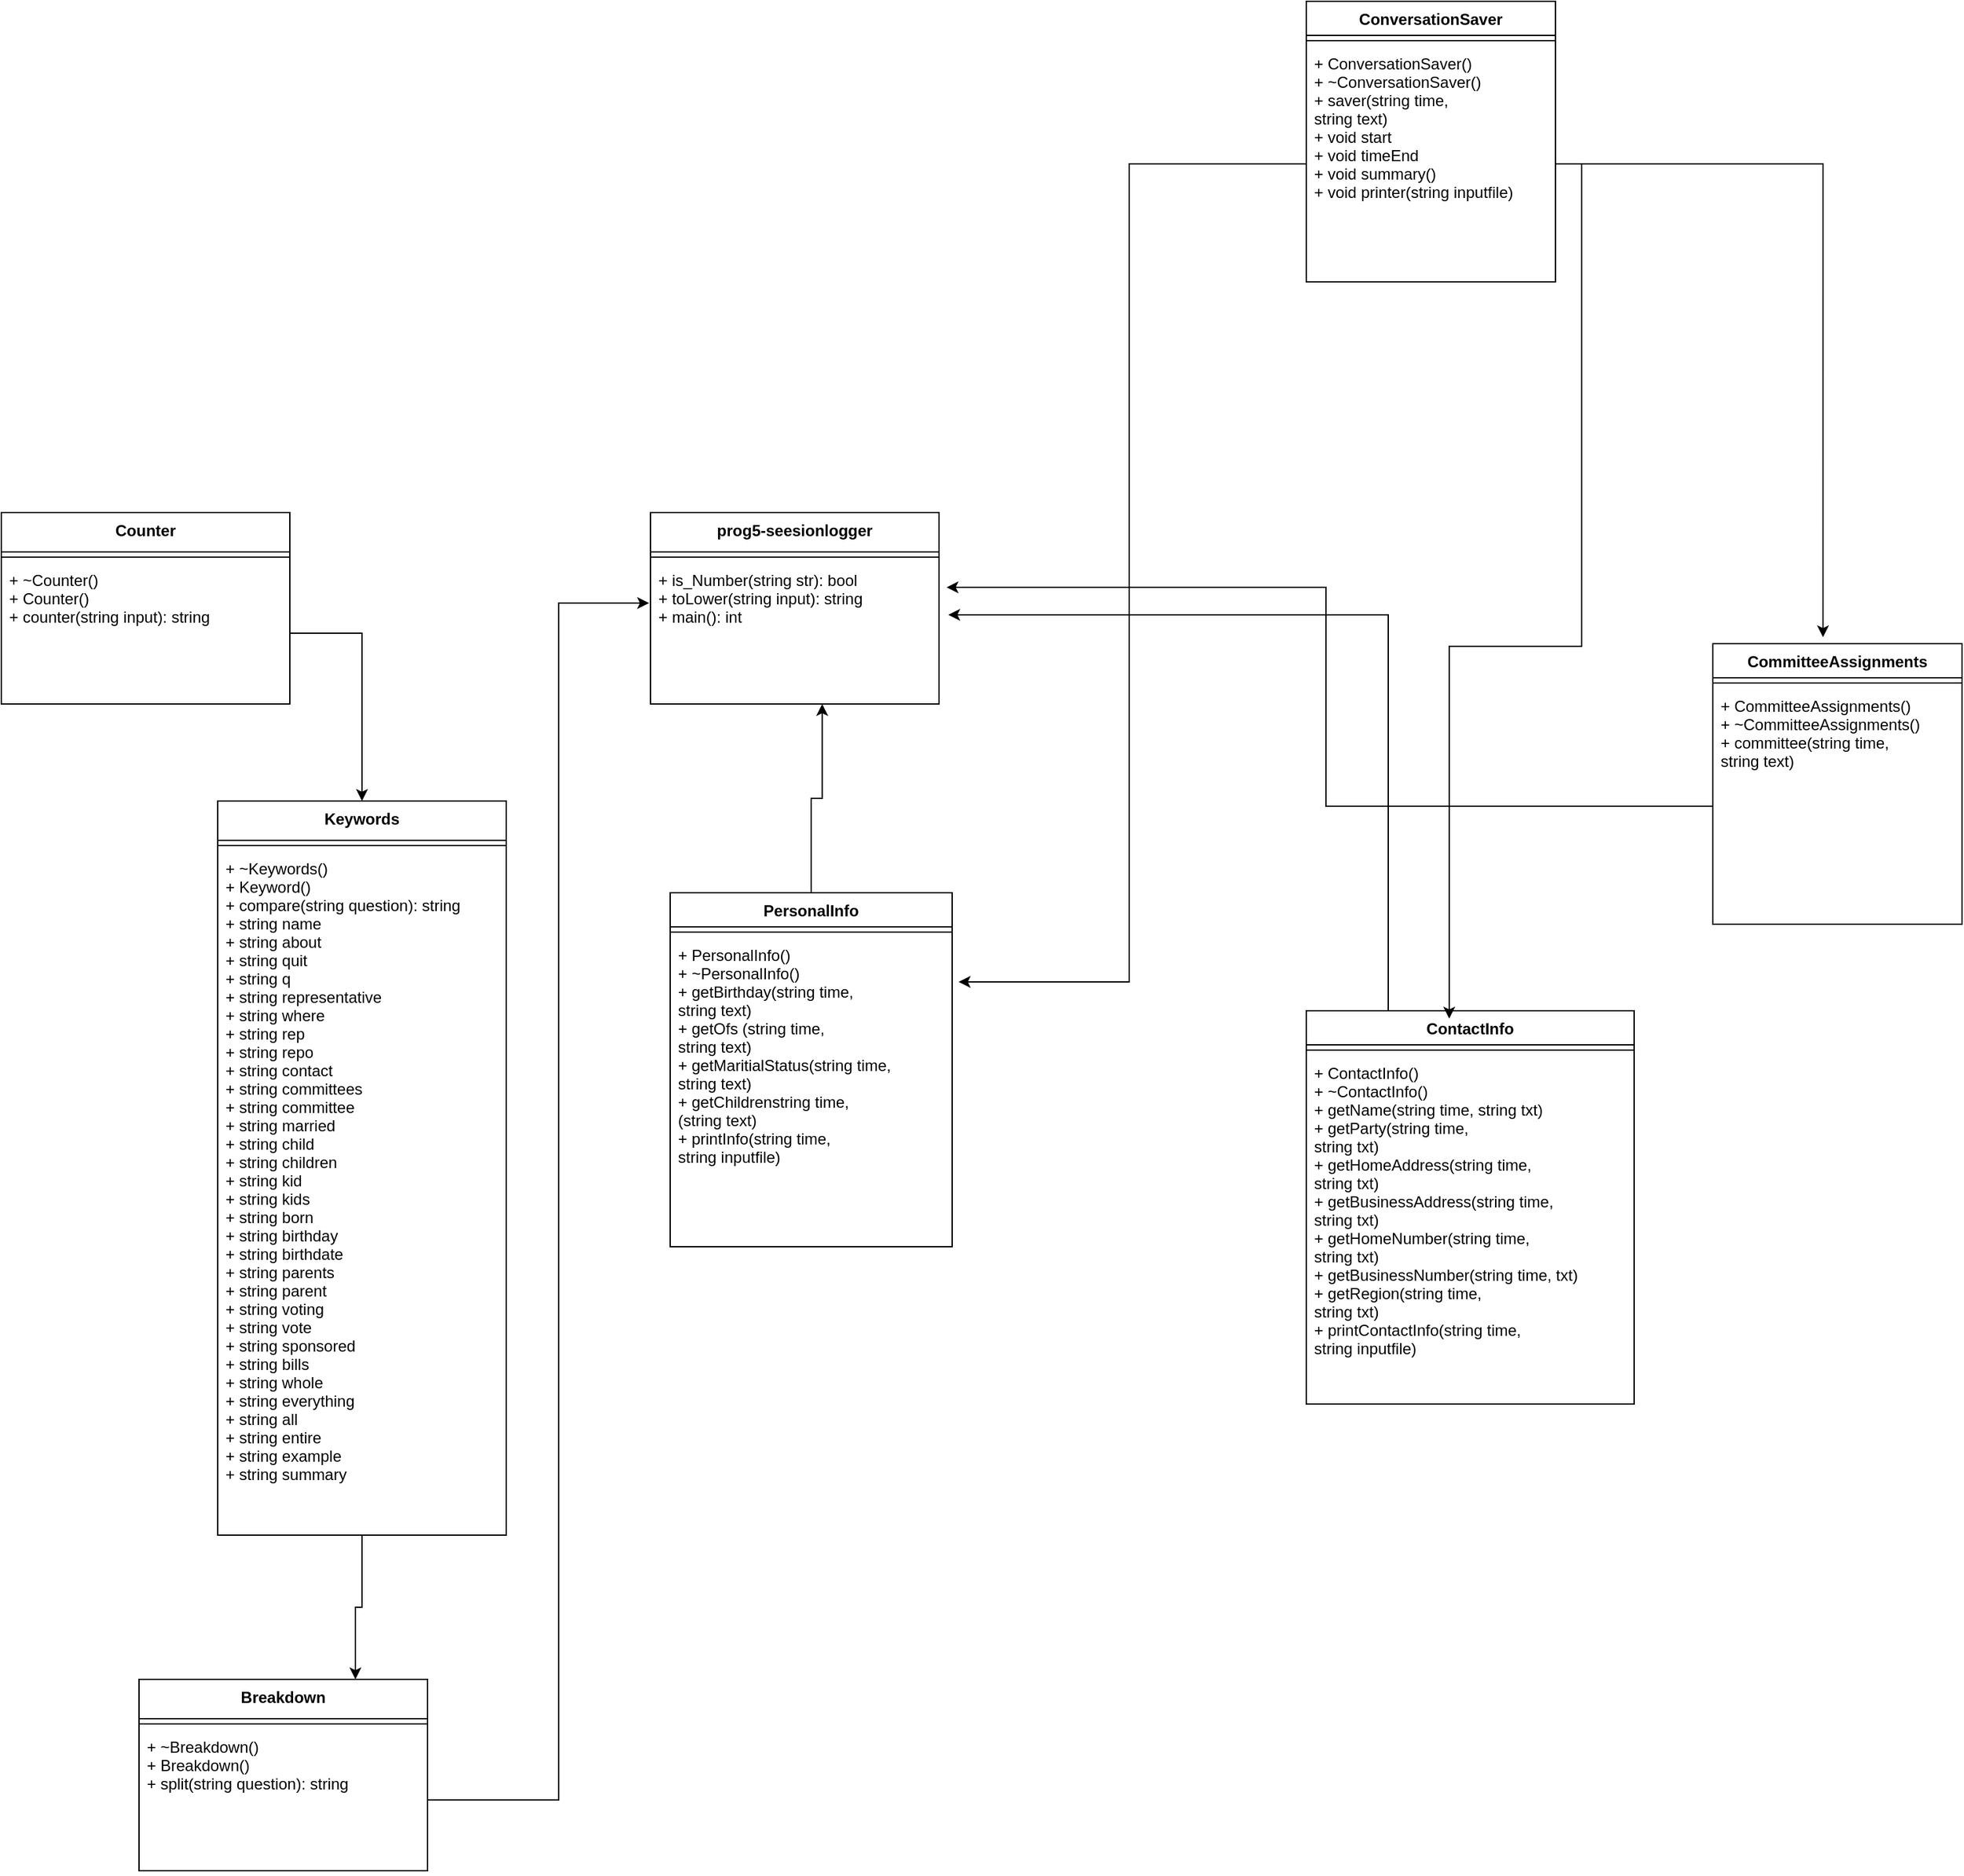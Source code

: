 <mxfile version="16.5.1" type="device"><diagram id="S7s00gTEdUIGGjVKUC4F" name="Page-1"><mxGraphModel dx="1239" dy="2745" grid="1" gridSize="10" guides="1" tooltips="1" connect="1" arrows="1" fold="1" page="1" pageScale="1" pageWidth="850" pageHeight="1100" math="0" shadow="0"><root><mxCell id="0"/><mxCell id="1" parent="0"/><mxCell id="wF4VaVYUHk4kGWDwgYW5-43" style="edgeStyle=orthogonalEdgeStyle;rounded=0;orthogonalLoop=1;jettySize=auto;html=1;entryX=0.595;entryY=1;entryDx=0;entryDy=0;entryPerimeter=0;" parent="1" source="wF4VaVYUHk4kGWDwgYW5-6" target="wF4VaVYUHk4kGWDwgYW5-29" edge="1"><mxGeometry relative="1" as="geometry"/></mxCell><mxCell id="wF4VaVYUHk4kGWDwgYW5-6" value="PersonalInfo" style="swimlane;fontStyle=1;align=center;verticalAlign=top;childLayout=stackLayout;horizontal=1;startSize=26;horizontalStack=0;resizeParent=1;resizeParentMax=0;resizeLast=0;collapsible=1;marginBottom=0;" parent="1" vertex="1"><mxGeometry x="85" y="-640" width="215" height="270" as="geometry"/></mxCell><mxCell id="wF4VaVYUHk4kGWDwgYW5-8" value="" style="line;strokeWidth=1;fillColor=none;align=left;verticalAlign=middle;spacingTop=-1;spacingLeft=3;spacingRight=3;rotatable=0;labelPosition=right;points=[];portConstraint=eastwest;" parent="wF4VaVYUHk4kGWDwgYW5-6" vertex="1"><mxGeometry y="26" width="215" height="8" as="geometry"/></mxCell><mxCell id="wF4VaVYUHk4kGWDwgYW5-9" value="+ PersonalInfo()&#10;+ ~PersonalInfo()&#10;+ getBirthday(string time,&#10;string text)&#10;+ getOfs (string time,&#10;string text)&#10;+ getMaritialStatus(string time,&#10;string text)&#10;+ getChildrenstring time,&#10;(string text)&#10;+ printInfo(string time,&#10;string inputfile)&#10;" style="text;strokeColor=none;fillColor=none;align=left;verticalAlign=top;spacingLeft=4;spacingRight=4;overflow=hidden;rotatable=0;points=[[0,0.5],[1,0.5]];portConstraint=eastwest;" parent="wF4VaVYUHk4kGWDwgYW5-6" vertex="1"><mxGeometry y="34" width="215" height="236" as="geometry"/></mxCell><mxCell id="wF4VaVYUHk4kGWDwgYW5-42" style="edgeStyle=orthogonalEdgeStyle;rounded=0;orthogonalLoop=1;jettySize=auto;html=1;exitX=0.25;exitY=0;exitDx=0;exitDy=0;entryX=1.032;entryY=0.37;entryDx=0;entryDy=0;entryPerimeter=0;" parent="1" source="wF4VaVYUHk4kGWDwgYW5-12" target="wF4VaVYUHk4kGWDwgYW5-29" edge="1"><mxGeometry relative="1" as="geometry"/></mxCell><mxCell id="wF4VaVYUHk4kGWDwgYW5-12" value="ContactInfo" style="swimlane;fontStyle=1;align=center;verticalAlign=top;childLayout=stackLayout;horizontal=1;startSize=26;horizontalStack=0;resizeParent=1;resizeParentMax=0;resizeLast=0;collapsible=1;marginBottom=0;" parent="1" vertex="1"><mxGeometry x="570" y="-550" width="250" height="300" as="geometry"/></mxCell><mxCell id="wF4VaVYUHk4kGWDwgYW5-13" value="" style="line;strokeWidth=1;fillColor=none;align=left;verticalAlign=middle;spacingTop=-1;spacingLeft=3;spacingRight=3;rotatable=0;labelPosition=right;points=[];portConstraint=eastwest;" parent="wF4VaVYUHk4kGWDwgYW5-12" vertex="1"><mxGeometry y="26" width="250" height="8" as="geometry"/></mxCell><mxCell id="wF4VaVYUHk4kGWDwgYW5-14" value="+ ContactInfo()&#10;+ ~ContactInfo()&#10;+ getName(string time, string txt)&#10;+ getParty(string time,&#10;string txt)&#10;+ getHomeAddress(string time,&#10;string txt)&#10;+ getBusinessAddress(string time,&#10;string txt)&#10;+ getHomeNumber(string time,&#10;string txt)&#10;+ getBusinessNumber(string time, txt)&#10;+ getRegion(string time,&#10;string txt)&#10;+ printContactInfo(string time,&#10;string inputfile)" style="text;strokeColor=none;fillColor=none;align=left;verticalAlign=top;spacingLeft=4;spacingRight=4;overflow=hidden;rotatable=0;points=[[0,0.5],[1,0.5]];portConstraint=eastwest;" parent="wF4VaVYUHk4kGWDwgYW5-12" vertex="1"><mxGeometry y="34" width="250" height="266" as="geometry"/></mxCell><mxCell id="wF4VaVYUHk4kGWDwgYW5-27" value="prog5-seesionlogger" style="swimlane;fontStyle=1;align=center;verticalAlign=top;childLayout=stackLayout;horizontal=1;startSize=30;horizontalStack=0;resizeParent=1;resizeParentMax=0;resizeLast=0;collapsible=1;marginBottom=0;" parent="1" vertex="1"><mxGeometry x="70" y="-930" width="220" height="146" as="geometry"/></mxCell><mxCell id="wF4VaVYUHk4kGWDwgYW5-28" value="" style="line;strokeWidth=1;fillColor=none;align=left;verticalAlign=middle;spacingTop=-1;spacingLeft=3;spacingRight=3;rotatable=0;labelPosition=right;points=[];portConstraint=eastwest;" parent="wF4VaVYUHk4kGWDwgYW5-27" vertex="1"><mxGeometry y="30" width="220" height="8" as="geometry"/></mxCell><mxCell id="wF4VaVYUHk4kGWDwgYW5-29" value="+ is_Number(string str): bool&#10;+ toLower(string input): string&#10;+ main(): int" style="text;strokeColor=none;fillColor=none;align=left;verticalAlign=top;spacingLeft=4;spacingRight=4;overflow=hidden;rotatable=0;points=[[0,0.5],[1,0.5]];portConstraint=eastwest;" parent="wF4VaVYUHk4kGWDwgYW5-27" vertex="1"><mxGeometry y="38" width="220" height="108" as="geometry"/></mxCell><mxCell id="wF4VaVYUHk4kGWDwgYW5-35" value="CommitteeAssignments" style="swimlane;fontStyle=1;align=center;verticalAlign=top;childLayout=stackLayout;horizontal=1;startSize=26;horizontalStack=0;resizeParent=1;resizeParentMax=0;resizeLast=0;collapsible=1;marginBottom=0;" parent="1" vertex="1"><mxGeometry x="880" y="-830" width="190" height="214" as="geometry"/></mxCell><mxCell id="wF4VaVYUHk4kGWDwgYW5-36" value="" style="line;strokeWidth=1;fillColor=none;align=left;verticalAlign=middle;spacingTop=-1;spacingLeft=3;spacingRight=3;rotatable=0;labelPosition=right;points=[];portConstraint=eastwest;" parent="wF4VaVYUHk4kGWDwgYW5-35" vertex="1"><mxGeometry y="26" width="190" height="8" as="geometry"/></mxCell><mxCell id="wF4VaVYUHk4kGWDwgYW5-37" value="+ CommitteeAssignments()&#10;+ ~CommitteeAssignments()&#10;+ committee(string time,&#10;string text)" style="text;strokeColor=none;fillColor=none;align=left;verticalAlign=top;spacingLeft=4;spacingRight=4;overflow=hidden;rotatable=0;points=[[0,0.5],[1,0.5]];portConstraint=eastwest;" parent="wF4VaVYUHk4kGWDwgYW5-35" vertex="1"><mxGeometry y="34" width="190" height="180" as="geometry"/></mxCell><mxCell id="wF4VaVYUHk4kGWDwgYW5-44" style="edgeStyle=orthogonalEdgeStyle;rounded=0;orthogonalLoop=1;jettySize=auto;html=1;exitX=0;exitY=0.5;exitDx=0;exitDy=0;entryX=1.026;entryY=0.176;entryDx=0;entryDy=0;entryPerimeter=0;" parent="1" source="wF4VaVYUHk4kGWDwgYW5-37" target="wF4VaVYUHk4kGWDwgYW5-29" edge="1"><mxGeometry relative="1" as="geometry"/></mxCell><mxCell id="3CPaZGJAPnM0afCQHpkc-5" value="Counter" style="swimlane;fontStyle=1;align=center;verticalAlign=top;childLayout=stackLayout;horizontal=1;startSize=30;horizontalStack=0;resizeParent=1;resizeParentMax=0;resizeLast=0;collapsible=1;marginBottom=0;" parent="1" vertex="1"><mxGeometry x="-425" y="-930" width="220" height="146" as="geometry"/></mxCell><mxCell id="3CPaZGJAPnM0afCQHpkc-6" value="" style="line;strokeWidth=1;fillColor=none;align=left;verticalAlign=middle;spacingTop=-1;spacingLeft=3;spacingRight=3;rotatable=0;labelPosition=right;points=[];portConstraint=eastwest;" parent="3CPaZGJAPnM0afCQHpkc-5" vertex="1"><mxGeometry y="30" width="220" height="8" as="geometry"/></mxCell><mxCell id="3CPaZGJAPnM0afCQHpkc-7" value="+ ~Counter()&#10;+ Counter()&#10;+ counter(string input): string" style="text;strokeColor=none;fillColor=none;align=left;verticalAlign=top;spacingLeft=4;spacingRight=4;overflow=hidden;rotatable=0;points=[[0,0.5],[1,0.5]];portConstraint=eastwest;" parent="3CPaZGJAPnM0afCQHpkc-5" vertex="1"><mxGeometry y="38" width="220" height="108" as="geometry"/></mxCell><mxCell id="3CPaZGJAPnM0afCQHpkc-15" style="edgeStyle=orthogonalEdgeStyle;rounded=0;orthogonalLoop=1;jettySize=auto;html=1;exitX=0.5;exitY=1;exitDx=0;exitDy=0;entryX=0.75;entryY=0;entryDx=0;entryDy=0;" parent="1" source="3CPaZGJAPnM0afCQHpkc-8" target="3CPaZGJAPnM0afCQHpkc-12" edge="1"><mxGeometry relative="1" as="geometry"/></mxCell><mxCell id="3CPaZGJAPnM0afCQHpkc-8" value="Keywords" style="swimlane;fontStyle=1;align=center;verticalAlign=top;childLayout=stackLayout;horizontal=1;startSize=30;horizontalStack=0;resizeParent=1;resizeParentMax=0;resizeLast=0;collapsible=1;marginBottom=0;" parent="1" vertex="1"><mxGeometry x="-260" y="-710" width="220" height="560" as="geometry"/></mxCell><mxCell id="3CPaZGJAPnM0afCQHpkc-9" value="" style="line;strokeWidth=1;fillColor=none;align=left;verticalAlign=middle;spacingTop=-1;spacingLeft=3;spacingRight=3;rotatable=0;labelPosition=right;points=[];portConstraint=eastwest;" parent="3CPaZGJAPnM0afCQHpkc-8" vertex="1"><mxGeometry y="30" width="220" height="8" as="geometry"/></mxCell><mxCell id="3CPaZGJAPnM0afCQHpkc-10" value="+ ~Keywords()&#10;+ Keyword()&#10;+ compare(string question): string&#10;+ string name&#10;+ string about &#10;+ string quit&#10;+ string q&#10;+ string representative&#10;+ string where&#10;+ string rep&#10;+ string repo&#10;+ string contact&#10;+ string committees&#10;+ string committee&#10;+ string married&#10;+ string child&#10;+ string children&#10;+ string kid&#10;+ string kids&#10;+ string born&#10;+ string birthday&#10;+ string birthdate&#10;+ string parents&#10;+ string parent&#10;+ string voting&#10;+ string vote&#10;+ string sponsored&#10;+ string bills&#10;+ string whole&#10;+ string everything&#10;+ string all&#10;+ string entire&#10;+ string example&#10;+ string summary" style="text;strokeColor=none;fillColor=none;align=left;verticalAlign=top;spacingLeft=4;spacingRight=4;overflow=hidden;rotatable=0;points=[[0,0.5],[1,0.5]];portConstraint=eastwest;" parent="3CPaZGJAPnM0afCQHpkc-8" vertex="1"><mxGeometry y="38" width="220" height="522" as="geometry"/></mxCell><mxCell id="3CPaZGJAPnM0afCQHpkc-11" style="edgeStyle=orthogonalEdgeStyle;rounded=0;orthogonalLoop=1;jettySize=auto;html=1;exitX=1;exitY=0.5;exitDx=0;exitDy=0;entryX=0.5;entryY=0;entryDx=0;entryDy=0;" parent="1" source="3CPaZGJAPnM0afCQHpkc-7" target="3CPaZGJAPnM0afCQHpkc-8" edge="1"><mxGeometry relative="1" as="geometry"/></mxCell><mxCell id="3CPaZGJAPnM0afCQHpkc-12" value="Breakdown" style="swimlane;fontStyle=1;align=center;verticalAlign=top;childLayout=stackLayout;horizontal=1;startSize=30;horizontalStack=0;resizeParent=1;resizeParentMax=0;resizeLast=0;collapsible=1;marginBottom=0;" parent="1" vertex="1"><mxGeometry x="-320" y="-40" width="220" height="146" as="geometry"/></mxCell><mxCell id="3CPaZGJAPnM0afCQHpkc-13" value="" style="line;strokeWidth=1;fillColor=none;align=left;verticalAlign=middle;spacingTop=-1;spacingLeft=3;spacingRight=3;rotatable=0;labelPosition=right;points=[];portConstraint=eastwest;" parent="3CPaZGJAPnM0afCQHpkc-12" vertex="1"><mxGeometry y="30" width="220" height="8" as="geometry"/></mxCell><mxCell id="3CPaZGJAPnM0afCQHpkc-14" value="+ ~Breakdown()&#10;+ Breakdown()&#10;+ split(string question): string" style="text;strokeColor=none;fillColor=none;align=left;verticalAlign=top;spacingLeft=4;spacingRight=4;overflow=hidden;rotatable=0;points=[[0,0.5],[1,0.5]];portConstraint=eastwest;" parent="3CPaZGJAPnM0afCQHpkc-12" vertex="1"><mxGeometry y="38" width="220" height="108" as="geometry"/></mxCell><mxCell id="3CPaZGJAPnM0afCQHpkc-16" style="edgeStyle=orthogonalEdgeStyle;rounded=0;orthogonalLoop=1;jettySize=auto;html=1;exitX=1;exitY=0.5;exitDx=0;exitDy=0;entryX=-0.005;entryY=0.287;entryDx=0;entryDy=0;entryPerimeter=0;" parent="1" source="3CPaZGJAPnM0afCQHpkc-14" target="wF4VaVYUHk4kGWDwgYW5-29" edge="1"><mxGeometry relative="1" as="geometry"><Array as="points"><mxPoint y="52"/><mxPoint y="-861"/></Array></mxGeometry></mxCell><mxCell id="hA57feG8YV9XSuesF4Cx-1" value="ConversationSaver" style="swimlane;fontStyle=1;align=center;verticalAlign=top;childLayout=stackLayout;horizontal=1;startSize=26;horizontalStack=0;resizeParent=1;resizeParentMax=0;resizeLast=0;collapsible=1;marginBottom=0;" parent="1" vertex="1"><mxGeometry x="570" y="-1320" width="190" height="214" as="geometry"/></mxCell><mxCell id="hA57feG8YV9XSuesF4Cx-2" value="" style="line;strokeWidth=1;fillColor=none;align=left;verticalAlign=middle;spacingTop=-1;spacingLeft=3;spacingRight=3;rotatable=0;labelPosition=right;points=[];portConstraint=eastwest;" parent="hA57feG8YV9XSuesF4Cx-1" vertex="1"><mxGeometry y="26" width="190" height="8" as="geometry"/></mxCell><mxCell id="hA57feG8YV9XSuesF4Cx-3" value="+ ConversationSaver()&#10;+ ~ConversationSaver()&#10;+ saver(string time,&#10;string text)&#10;+ void start&#10;+ void timeEnd&#10;+ void summary()&#10;+ void printer(string inputfile)&#10;" style="text;strokeColor=none;fillColor=none;align=left;verticalAlign=top;spacingLeft=4;spacingRight=4;overflow=hidden;rotatable=0;points=[[0,0.5],[1,0.5]];portConstraint=eastwest;" parent="hA57feG8YV9XSuesF4Cx-1" vertex="1"><mxGeometry y="34" width="190" height="180" as="geometry"/></mxCell><mxCell id="hA57feG8YV9XSuesF4Cx-4" style="edgeStyle=orthogonalEdgeStyle;rounded=0;orthogonalLoop=1;jettySize=auto;html=1;entryX=0.436;entryY=0.02;entryDx=0;entryDy=0;entryPerimeter=0;" parent="1" source="hA57feG8YV9XSuesF4Cx-3" target="wF4VaVYUHk4kGWDwgYW5-12" edge="1"><mxGeometry relative="1" as="geometry"/></mxCell><mxCell id="hA57feG8YV9XSuesF4Cx-5" style="edgeStyle=orthogonalEdgeStyle;rounded=0;orthogonalLoop=1;jettySize=auto;html=1;entryX=1.023;entryY=0.144;entryDx=0;entryDy=0;entryPerimeter=0;" parent="1" source="hA57feG8YV9XSuesF4Cx-3" target="wF4VaVYUHk4kGWDwgYW5-9" edge="1"><mxGeometry relative="1" as="geometry"/></mxCell><mxCell id="hA57feG8YV9XSuesF4Cx-6" style="edgeStyle=orthogonalEdgeStyle;rounded=0;orthogonalLoop=1;jettySize=auto;html=1;entryX=0.442;entryY=-0.023;entryDx=0;entryDy=0;entryPerimeter=0;" parent="1" source="hA57feG8YV9XSuesF4Cx-3" target="wF4VaVYUHk4kGWDwgYW5-35" edge="1"><mxGeometry relative="1" as="geometry"/></mxCell></root></mxGraphModel></diagram></mxfile>